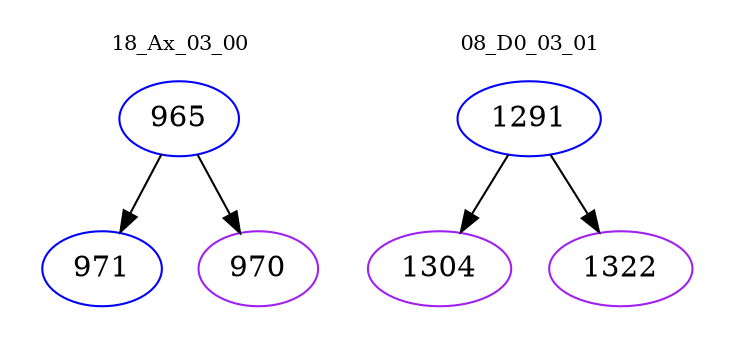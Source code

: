 digraph{
subgraph cluster_0 {
color = white
label = "18_Ax_03_00";
fontsize=10;
T0_965 [label="965", color="blue"]
T0_965 -> T0_971 [color="black"]
T0_971 [label="971", color="blue"]
T0_965 -> T0_970 [color="black"]
T0_970 [label="970", color="purple"]
}
subgraph cluster_1 {
color = white
label = "08_D0_03_01";
fontsize=10;
T1_1291 [label="1291", color="blue"]
T1_1291 -> T1_1304 [color="black"]
T1_1304 [label="1304", color="purple"]
T1_1291 -> T1_1322 [color="black"]
T1_1322 [label="1322", color="purple"]
}
}
